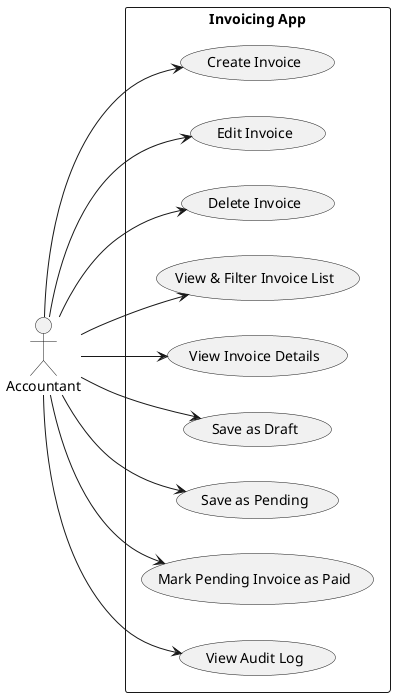 @startuml
left to right direction
actor User as "Accountant"

rectangle "Invoicing App" {
  
  (Create Invoice)
  (Edit Invoice)
  (Delete Invoice)
  (View & Filter Invoice List)
  (View Invoice Details)
  (Save as Draft)
  (Save as Pending)
  (Mark Pending Invoice as Paid)

  (View Audit Log)

  User --> (Create Invoice)
  User --> (Edit Invoice)
  User --> (Delete Invoice)
  User --> (View & Filter Invoice List)
  User --> (View Invoice Details)
  User --> (View Audit Log)

  User --> (Save as Draft)
  User --> (Save as Pending)
  User --> (Mark Pending Invoice as Paid)
}
@enduml
